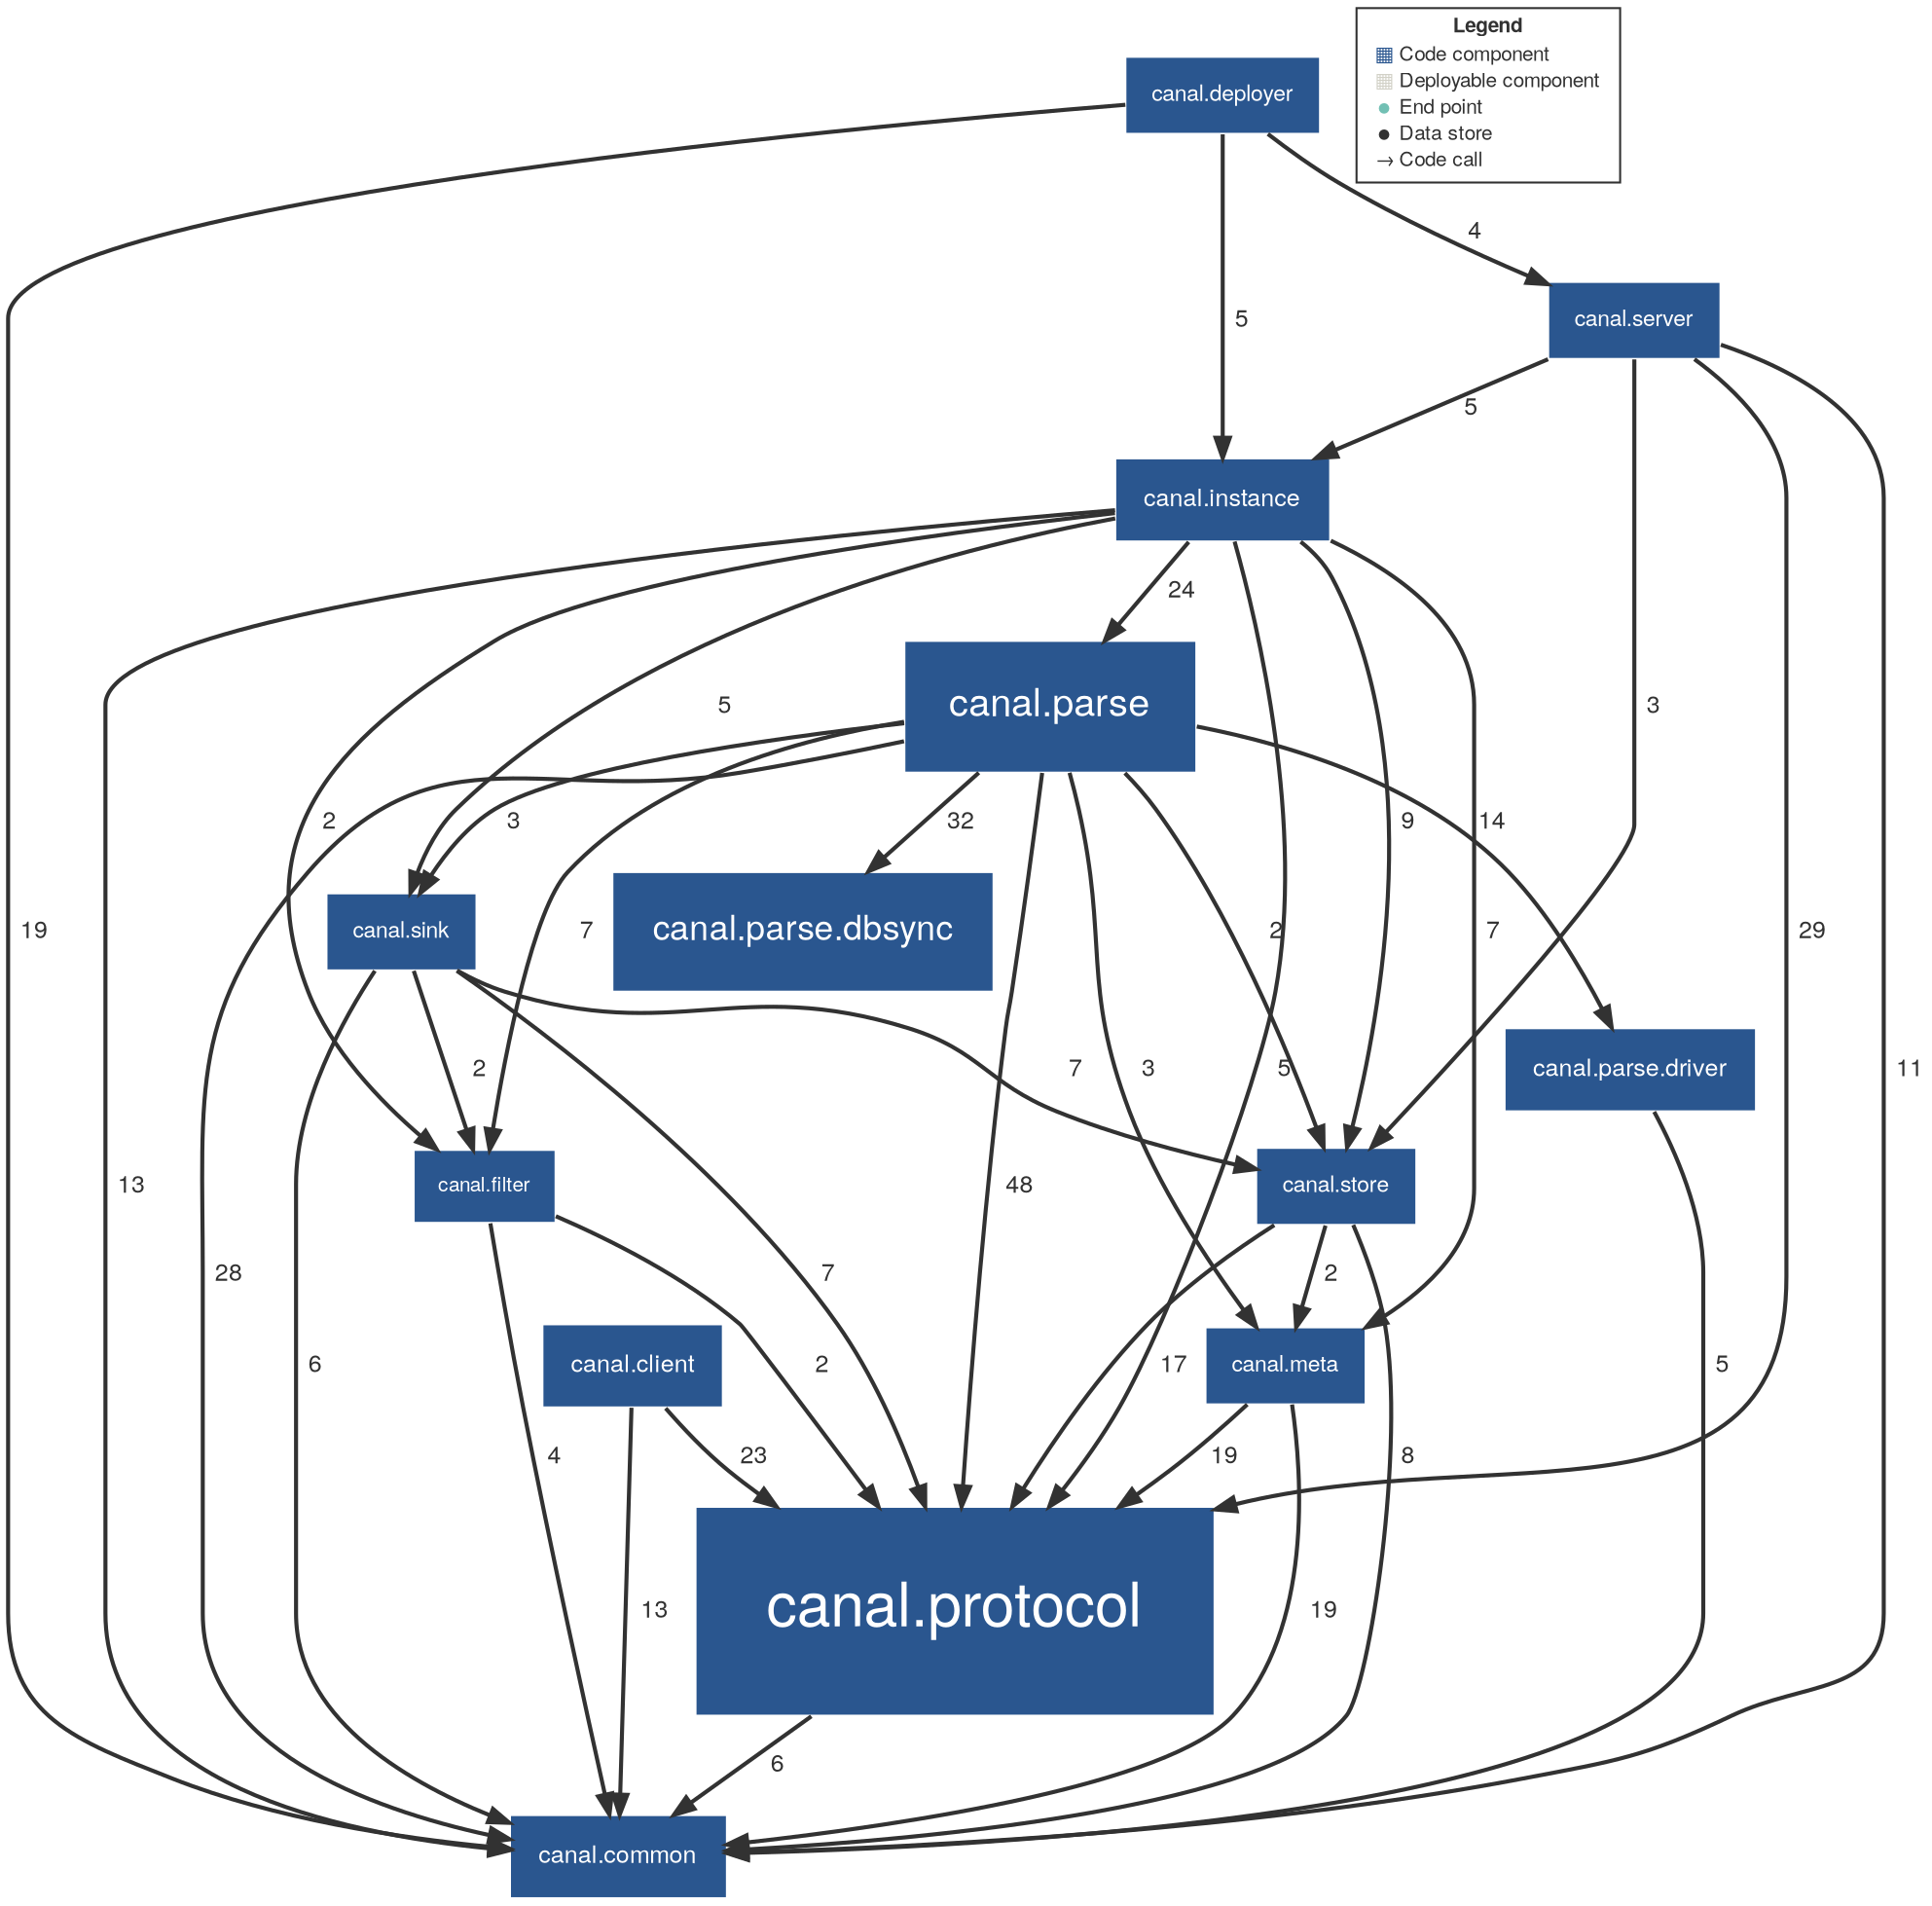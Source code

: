 digraph "Graph" {
compound=true
rankdir=TD
"com.alibaba.otter:canal.common" [ shape="box" style="filled" fillcolor="#2A568F" penwidth="1" color="#FFFFFF" fontname="Helvetica Neue" fontcolor="#FFFFFF" fontsize="12" margin="0.192" label="canal.common" ]
"com.alibaba.otter:canal.parse.dbsync" [ shape="box" style="filled" fillcolor="#2A568F" penwidth="1" color="#FFFFFF" fontname="Helvetica Neue" fontcolor="#FFFFFF" fontsize="17" margin="0.272" label="canal.parse.dbsync" ]
"com.alibaba.otter:canal.deployer" [ shape="box" style="filled" fillcolor="#2A568F" penwidth="1" color="#FFFFFF" fontname="Helvetica Neue" fontcolor="#FFFFFF" fontsize="11" margin="0.176" label="canal.deployer" ]
"com.alibaba.otter:canal.parse" [ shape="box" style="filled" fillcolor="#2A568F" penwidth="1" color="#FFFFFF" fontname="Helvetica Neue" fontcolor="#FFFFFF" fontsize="19" margin="0.304" label="canal.parse" ]
"com.alibaba.otter:canal.protocol" [ shape="box" style="filled" fillcolor="#2A568F" penwidth="1" color="#FFFFFF" fontname="Helvetica Neue" fontcolor="#FFFFFF" fontsize="30" margin="0.48" label="canal.protocol" ]
"com.alibaba.otter:canal.instance" [ shape="box" style="filled" fillcolor="#2A568F" penwidth="1" color="#FFFFFF" fontname="Helvetica Neue" fontcolor="#FFFFFF" fontsize="12" margin="0.192" label="canal.instance" ]
"com.alibaba.otter:canal.sink" [ shape="box" style="filled" fillcolor="#2A568F" penwidth="1" color="#FFFFFF" fontname="Helvetica Neue" fontcolor="#FFFFFF" fontsize="11" margin="0.176" label="canal.sink" ]
"com.alibaba.otter:canal.store" [ shape="box" style="filled" fillcolor="#2A568F" penwidth="1" color="#FFFFFF" fontname="Helvetica Neue" fontcolor="#FFFFFF" fontsize="11" margin="0.176" label="canal.store" ]
"com.alibaba.otter:canal.parse.driver" [ shape="box" style="filled" fillcolor="#2A568F" penwidth="1" color="#FFFFFF" fontname="Helvetica Neue" fontcolor="#FFFFFF" fontsize="12" margin="0.192" label="canal.parse.driver" ]
"com.alibaba.otter:canal.meta" [ shape="box" style="filled" fillcolor="#2A568F" penwidth="1" color="#FFFFFF" fontname="Helvetica Neue" fontcolor="#FFFFFF" fontsize="11" margin="0.176" label="canal.meta" ]
"com.alibaba.otter:canal.filter" [ shape="box" style="filled" fillcolor="#2A568F" penwidth="1" color="#FFFFFF" fontname="Helvetica Neue" fontcolor="#FFFFFF" fontsize="10" margin="0.16" label="canal.filter" ]
"com.alibaba.otter:canal.client" [ shape="box" style="filled" fillcolor="#2A568F" penwidth="1" color="#FFFFFF" fontname="Helvetica Neue" fontcolor="#FFFFFF" fontsize="12" margin="0.192" label="canal.client" ]
"com.alibaba.otter:canal.server" [ shape="box" style="filled" fillcolor="#2A568F" penwidth="1" color="#FFFFFF" fontname="Helvetica Neue" fontcolor="#FFFFFF" fontsize="11" margin="0.176" label="canal.server" ]
"com.alibaba.otter:canal.deployer" -> "com.alibaba.otter:canal.common" [ penwidth="2" color="#323232" fontcolor="#323232" fontname="Helvetica Neue" fontsize="12" label="  19" ]
"com.alibaba.otter:canal.deployer" -> "com.alibaba.otter:canal.instance" [ penwidth="2" color="#323232" fontcolor="#323232" fontname="Helvetica Neue" fontsize="12" label="  5" ]
"com.alibaba.otter:canal.deployer" -> "com.alibaba.otter:canal.server" [ penwidth="2" color="#323232" fontcolor="#323232" fontname="Helvetica Neue" fontsize="12" label="  4" ]
"com.alibaba.otter:canal.parse" -> "com.alibaba.otter:canal.common" [ penwidth="2" color="#323232" fontcolor="#323232" fontname="Helvetica Neue" fontsize="12" label="  28" ]
"com.alibaba.otter:canal.parse" -> "com.alibaba.otter:canal.parse.dbsync" [ penwidth="2" color="#323232" fontcolor="#323232" fontname="Helvetica Neue" fontsize="12" label="  32" ]
"com.alibaba.otter:canal.parse" -> "com.alibaba.otter:canal.protocol" [ penwidth="2" color="#323232" fontcolor="#323232" fontname="Helvetica Neue" fontsize="12" label="  48" ]
"com.alibaba.otter:canal.parse" -> "com.alibaba.otter:canal.sink" [ penwidth="2" color="#323232" fontcolor="#323232" fontname="Helvetica Neue" fontsize="12" label="  3" ]
"com.alibaba.otter:canal.parse" -> "com.alibaba.otter:canal.store" [ penwidth="2" color="#323232" fontcolor="#323232" fontname="Helvetica Neue" fontsize="12" label="  2" ]
"com.alibaba.otter:canal.parse" -> "com.alibaba.otter:canal.parse.driver" [ penwidth="2" color="#323232" fontcolor="#323232" fontname="Helvetica Neue" fontsize="12" label="  14" ]
"com.alibaba.otter:canal.parse" -> "com.alibaba.otter:canal.meta" [ penwidth="2" color="#323232" fontcolor="#323232" fontname="Helvetica Neue" fontsize="12" label="  3" ]
"com.alibaba.otter:canal.parse" -> "com.alibaba.otter:canal.filter" [ penwidth="2" color="#323232" fontcolor="#323232" fontname="Helvetica Neue" fontsize="12" label="  7" ]
"com.alibaba.otter:canal.protocol" -> "com.alibaba.otter:canal.common" [ penwidth="2" color="#323232" fontcolor="#323232" fontname="Helvetica Neue" fontsize="12" label="  6" ]
"com.alibaba.otter:canal.instance" -> "com.alibaba.otter:canal.common" [ penwidth="2" color="#323232" fontcolor="#323232" fontname="Helvetica Neue" fontsize="12" label="  13" ]
"com.alibaba.otter:canal.instance" -> "com.alibaba.otter:canal.parse" [ penwidth="2" color="#323232" fontcolor="#323232" fontname="Helvetica Neue" fontsize="12" label="  24" ]
"com.alibaba.otter:canal.instance" -> "com.alibaba.otter:canal.protocol" [ penwidth="2" color="#323232" fontcolor="#323232" fontname="Helvetica Neue" fontsize="12" label="  5" ]
"com.alibaba.otter:canal.instance" -> "com.alibaba.otter:canal.sink" [ penwidth="2" color="#323232" fontcolor="#323232" fontname="Helvetica Neue" fontsize="12" label="  5" ]
"com.alibaba.otter:canal.instance" -> "com.alibaba.otter:canal.store" [ penwidth="2" color="#323232" fontcolor="#323232" fontname="Helvetica Neue" fontsize="12" label="  9" ]
"com.alibaba.otter:canal.instance" -> "com.alibaba.otter:canal.meta" [ penwidth="2" color="#323232" fontcolor="#323232" fontname="Helvetica Neue" fontsize="12" label="  7" ]
"com.alibaba.otter:canal.instance" -> "com.alibaba.otter:canal.filter" [ penwidth="2" color="#323232" fontcolor="#323232" fontname="Helvetica Neue" fontsize="12" label="  2" ]
"com.alibaba.otter:canal.sink" -> "com.alibaba.otter:canal.common" [ penwidth="2" color="#323232" fontcolor="#323232" fontname="Helvetica Neue" fontsize="12" label="  6" ]
"com.alibaba.otter:canal.sink" -> "com.alibaba.otter:canal.protocol" [ penwidth="2" color="#323232" fontcolor="#323232" fontname="Helvetica Neue" fontsize="12" label="  7" ]
"com.alibaba.otter:canal.sink" -> "com.alibaba.otter:canal.store" [ penwidth="2" color="#323232" fontcolor="#323232" fontname="Helvetica Neue" fontsize="12" label="  7" ]
"com.alibaba.otter:canal.sink" -> "com.alibaba.otter:canal.filter" [ penwidth="2" color="#323232" fontcolor="#323232" fontname="Helvetica Neue" fontsize="12" label="  2" ]
"com.alibaba.otter:canal.store" -> "com.alibaba.otter:canal.common" [ penwidth="2" color="#323232" fontcolor="#323232" fontname="Helvetica Neue" fontsize="12" label="  8" ]
"com.alibaba.otter:canal.store" -> "com.alibaba.otter:canal.protocol" [ penwidth="2" color="#323232" fontcolor="#323232" fontname="Helvetica Neue" fontsize="12" label="  17" ]
"com.alibaba.otter:canal.store" -> "com.alibaba.otter:canal.meta" [ penwidth="2" color="#323232" fontcolor="#323232" fontname="Helvetica Neue" fontsize="12" label="  2" ]
"com.alibaba.otter:canal.parse.driver" -> "com.alibaba.otter:canal.common" [ penwidth="2" color="#323232" fontcolor="#323232" fontname="Helvetica Neue" fontsize="12" label="  5" ]
"com.alibaba.otter:canal.meta" -> "com.alibaba.otter:canal.common" [ penwidth="2" color="#323232" fontcolor="#323232" fontname="Helvetica Neue" fontsize="12" label="  19" ]
"com.alibaba.otter:canal.meta" -> "com.alibaba.otter:canal.protocol" [ penwidth="2" color="#323232" fontcolor="#323232" fontname="Helvetica Neue" fontsize="12" label="  19" ]
"com.alibaba.otter:canal.filter" -> "com.alibaba.otter:canal.common" [ penwidth="2" color="#323232" fontcolor="#323232" fontname="Helvetica Neue" fontsize="12" label="  4" ]
"com.alibaba.otter:canal.filter" -> "com.alibaba.otter:canal.protocol" [ penwidth="2" color="#323232" fontcolor="#323232" fontname="Helvetica Neue" fontsize="12" label="  2" ]
"com.alibaba.otter:canal.client" -> "com.alibaba.otter:canal.common" [ penwidth="2" color="#323232" fontcolor="#323232" fontname="Helvetica Neue" fontsize="12" label="  13" ]
"com.alibaba.otter:canal.client" -> "com.alibaba.otter:canal.protocol" [ penwidth="2" color="#323232" fontcolor="#323232" fontname="Helvetica Neue" fontsize="12" label="  23" ]
"com.alibaba.otter:canal.server" -> "com.alibaba.otter:canal.common" [ penwidth="2" color="#323232" fontcolor="#323232" fontname="Helvetica Neue" fontsize="12" label="  11" ]
"com.alibaba.otter:canal.server" -> "com.alibaba.otter:canal.protocol" [ penwidth="2" color="#323232" fontcolor="#323232" fontname="Helvetica Neue" fontsize="12" label="  29" ]
"com.alibaba.otter:canal.server" -> "com.alibaba.otter:canal.instance" [ penwidth="2" color="#323232" fontcolor="#323232" fontname="Helvetica Neue" fontsize="12" label="  5" ]
"com.alibaba.otter:canal.server" -> "com.alibaba.otter:canal.store" [ penwidth="2" color="#323232" fontcolor="#323232" fontname="Helvetica Neue" fontsize="12" label="  3" ]
"LEGEND" [ shape="box" style="filled" fillcolor="#FFFFFF" penwidth="1" color="#323232" fontname="Helvetica Neue" fontcolor="#323232" fontsize="10" label=<<TABLE BORDER="0" CELLPADDING="1" CELLSPACING="0">
<TR><TD COLSPAN="2"><B>Legend</B></TD></TR>
<TR><TD><FONT COLOR="#2A568F">&#9638;</FONT></TD><TD ALIGN="left">Code component</TD></TR>
<TR><TD><FONT COLOR="#D2D1C7">&#9638;</FONT></TD><TD ALIGN="left">Deployable component</TD></TR>
<TR><TD><FONT COLOR="#72C0B4">&#9679;</FONT></TD><TD ALIGN="left">End point</TD></TR>
<TR><TD><FONT COLOR="#323232">&#9679;</FONT></TD><TD ALIGN="left">Data store</TD></TR>
<TR><TD><FONT COLOR="#323232">&rarr;</FONT></TD><TD ALIGN="left">Code call</TD></TR>
</TABLE>
>  ]
}
